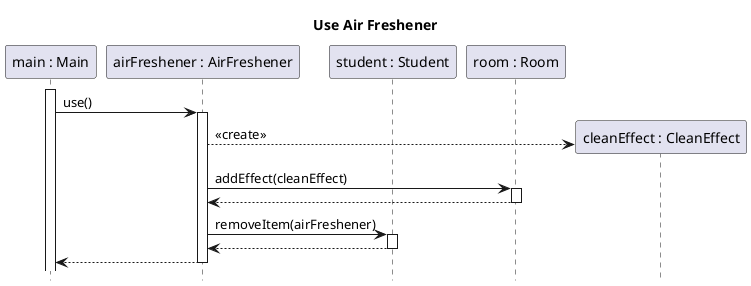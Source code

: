 @startuml student-use-air-freshener
title Use Air Freshener
hide footbox

participant "main : Main" as main
participant "airFreshener : AirFreshener" as airFreshener
participant "student : Student" as person
participant "room : Room" as room

main++
main -> airFreshener ++: use()
	create "cleanEffect : CleanEffect" as cleanEffect
	airFreshener --> cleanEffect: <<create>>
	airFreshener -> room ++ : addEffect(cleanEffect)
	return
	airFreshener -> person ++ : removeItem(airFreshener)
	return
return

@enduml
